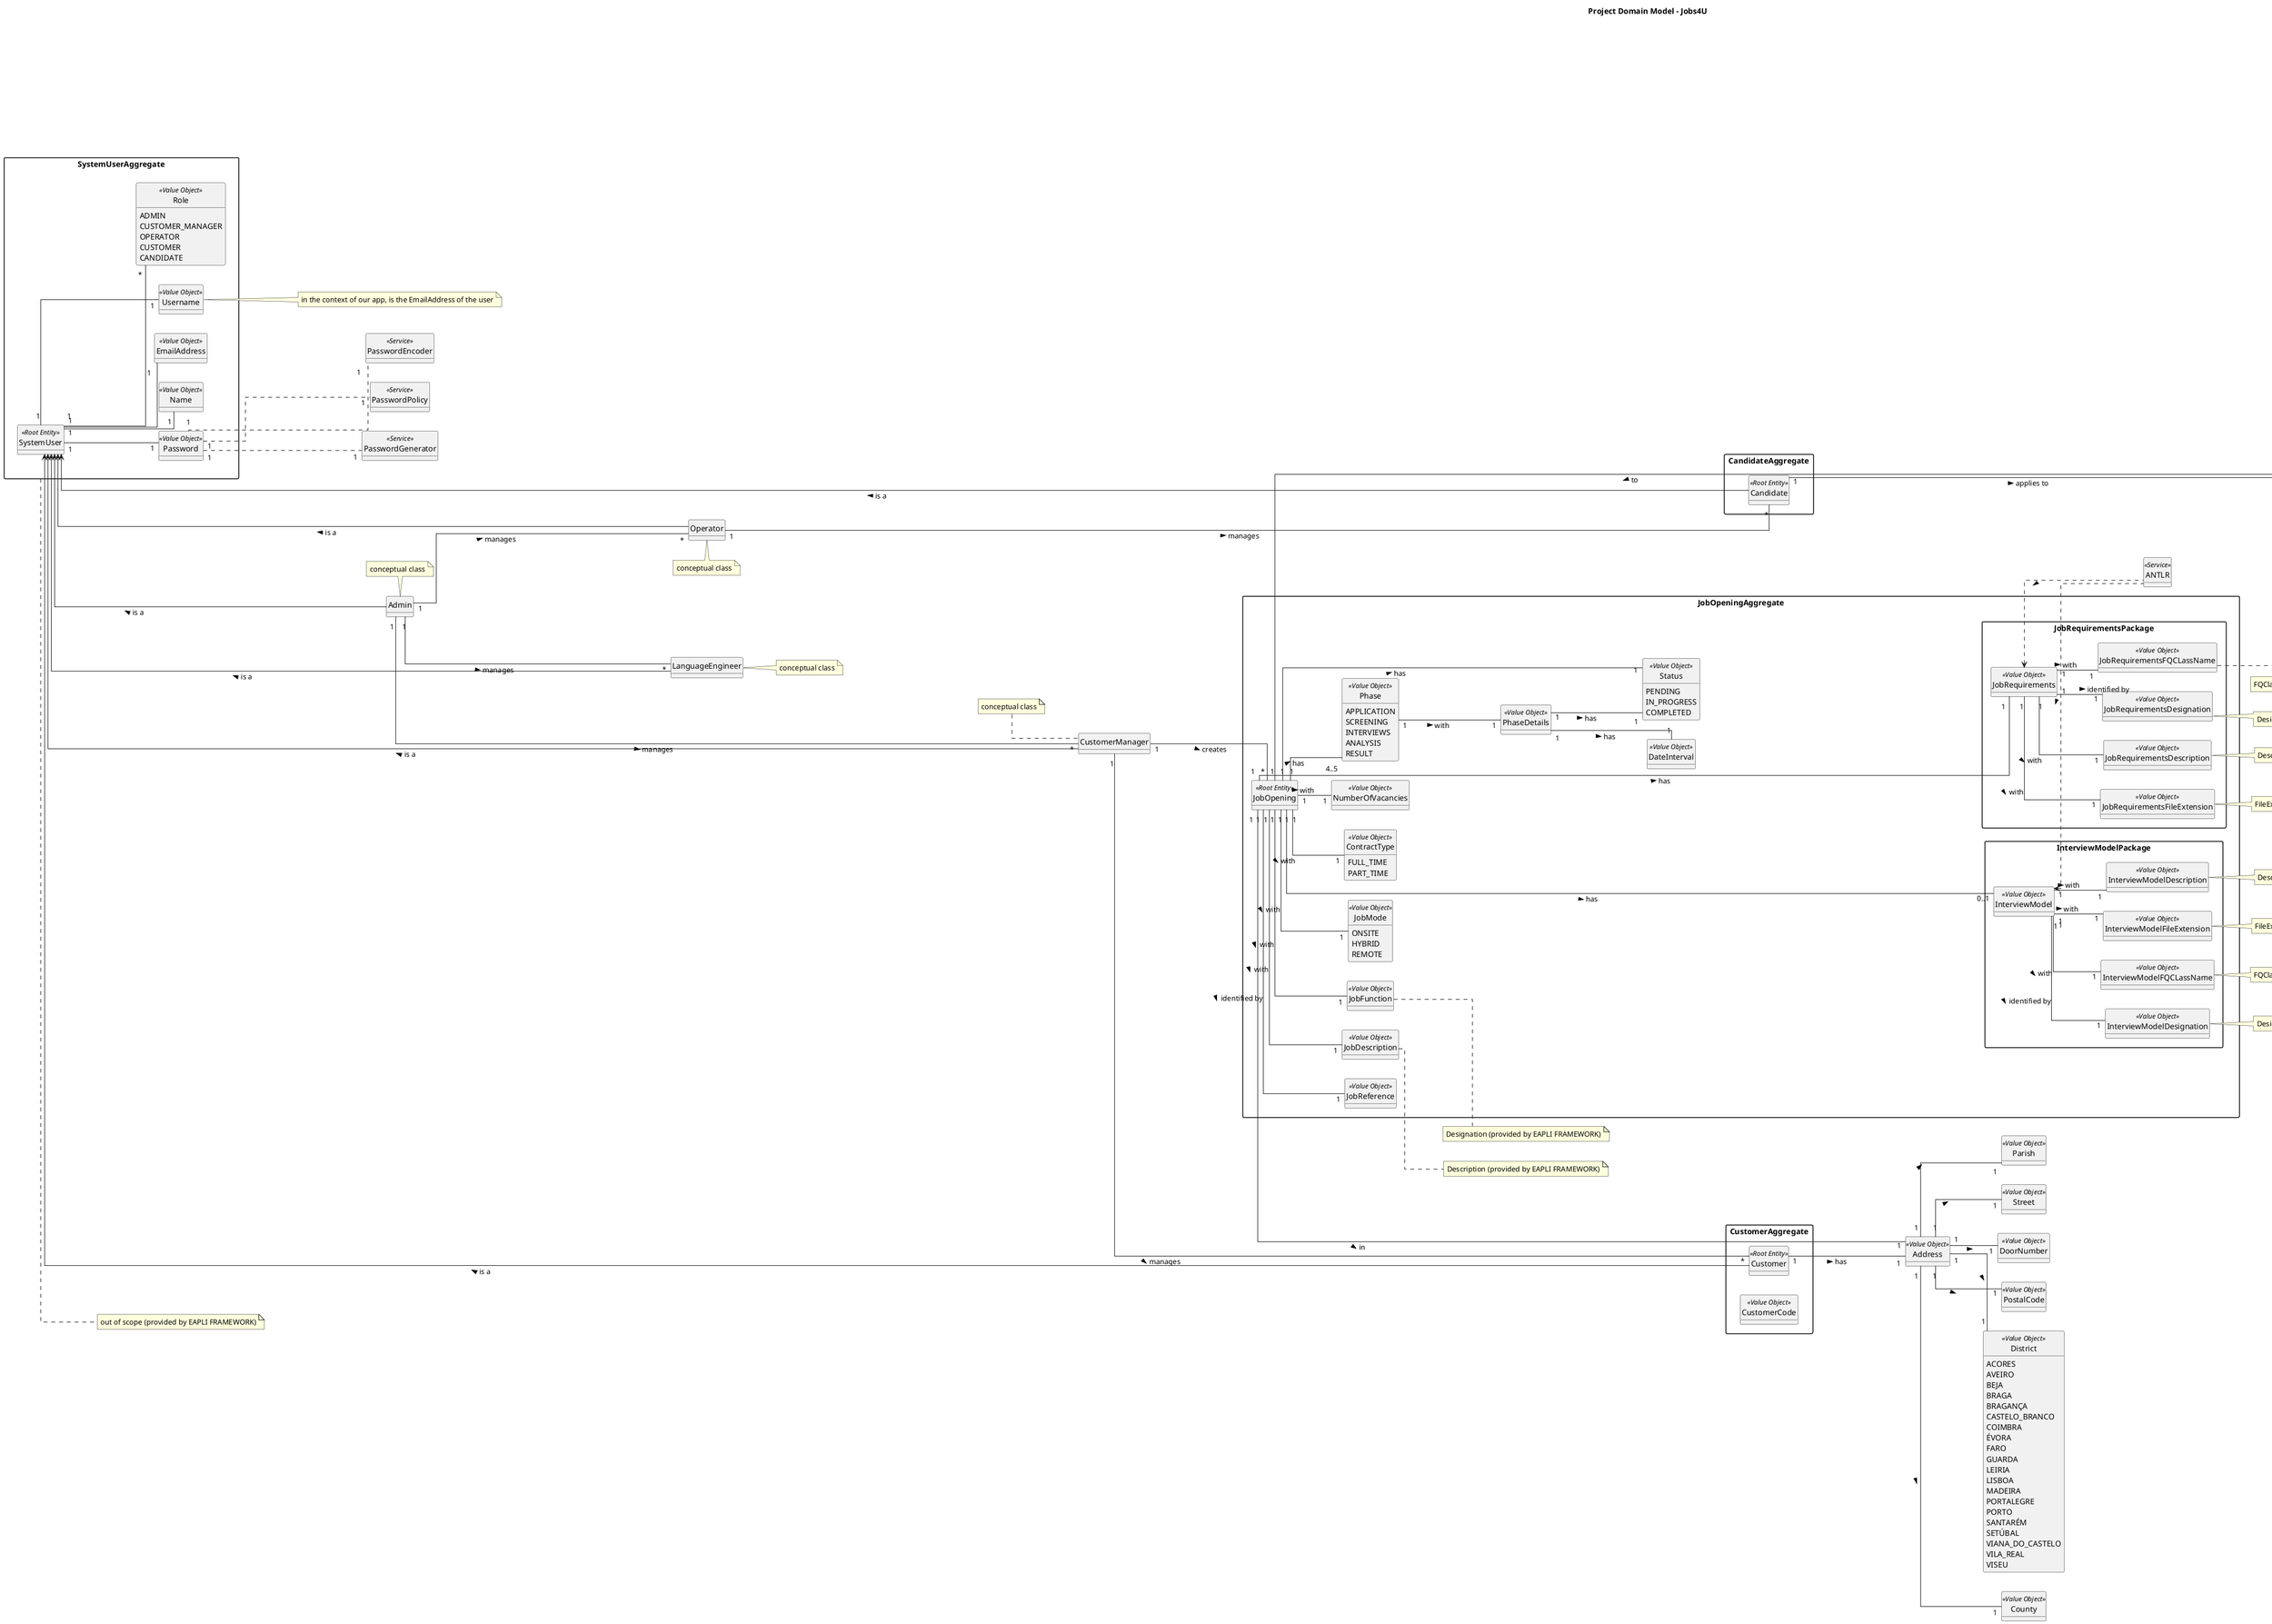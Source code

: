 @startuml
'https://plantuml.com/class-diagram

skinparam packageStyle rectangle
skinparam shadowing false
skinparam classAttributeIconSize 0
skinparam linetype ortho

top to bottom direction
left to right direction

hide methods
hide circle

title Project Domain Model - Jobs4U

package SystemUserAggregate {
    class SystemUser <<Root Entity>>
    class Username <<Value Object>>
    class Name <<Value Object>>
    class EmailAddress <<Value Object>>
    class Password <<Value Object>>
    enum Role <<Value Object>> {
        ADMIN
        CUSTOMER_MANAGER
        OPERATOR
        CUSTOMER
        CANDIDATE
    }
}
class PasswordEncoder <<Service>>
class PasswordPolicy <<Service>>
class PasswordGenerator <<Service>>
note right of SystemUserAggregate: out of scope (provided by EAPLI FRAMEWORK)

class Admin
note top of Admin: conceptual class

class CustomerManager
note left of CustomerManager: conceptual class

class Operator
note bottom of Operator: conceptual class

class LanguageEngineer
note right of LanguageEngineer: conceptual class

package CustomerAggregate {
    class Customer <<Root Entity>>
    class CustomerCode <<Value Object>>
}

package CandidateAggregate {
    class Candidate <<Root Entity>>
}

class Address <<Value Object>>
enum District <<Value Object>> {
    ACORES
    AVEIRO
    BEJA
    BRAGA
    BRAGANÇA
    CASTELO_BRANCO
    COIMBRA
    ÉVORA
    FARO
    GUARDA
    LEIRIA
    LISBOA
    MADEIRA
    PORTALEGRE
    PORTO
    SANTARÉM
    SETÚBAL
    VIANA_DO_CASTELO
    VILA_REAL
    VISEU
}
class County <<Value Object>>
class Parish <<Value Object>>
class Street <<Value Object>>
class DoorNumber <<Value Object>>
class PostalCode <<Value Object>>

package JobOpeningAggregate {
    class JobOpening <<Root Entity>>
    class JobReference <<Value Object>>
    class JobDescription <<Value Object>>
    class JobFunction <<Value Object>>
    enum JobMode <<Value Object>> {
        ONSITE
        HYBRID
        REMOTE
    }
    class ContractType <<Value Object>> {
        FULL_TIME
        PART_TIME
    }
    class NumberOfVacancies <<Value Object>>
    enum Phase <<Value Object>> {
        APPLICATION
        SCREENING
        INTERVIEWS
        ANALYSIS
        RESULT
    }
    class PhaseDetails <<Value Object>>
    class DateInterval <<Value Object>>
    enum Status <<Value Object>> {
        PENDING
        IN_PROGRESS
        COMPLETED
    }
    package InterviewModelPackage {
        class InterviewModel <<Value Object>>
        class InterviewModelDesignation <<Value Object>>
        class InterviewModelDescription <<Value Object>>
        class InterviewModelFileExtension <<Value Object>>
        class InterviewModelFQCLassName <<Value Object>>
    }
    package JobRequirementsPackage {
        class JobRequirements <<Value Object>>
        class JobRequirementsDesignation <<Value Object>>
        class JobRequirementsDescription <<Value Object>>
        class JobRequirementsFileExtension <<Value Object>>
        class JobRequirementsFQCLassName <<Value Object>>
    }
}
note right of JobFunction: Designation (provided by EAPLI FRAMEWORK)
note right of JobDescription: Description (provided by EAPLI FRAMEWORK)
note right of InterviewModelDesignation: Designation (provided by EAPLI FRAMEWORK)
note right of InterviewModelDescription: Description (provided by EAPLI FRAMEWORK)
note right of InterviewModelFileExtension: FileExtension (provided by EAPLI FRAMEWORK)
note right of InterviewModelFQCLassName: FQClassName (provided by EAPLI FRAMEWORK)
note right of JobRequirementsDesignation: Designation (provided by EAPLI FRAMEWORK)
note right of JobRequirementsDescription: Description (provided by EAPLI FRAMEWORK)
note right of JobRequirementsFileExtension: FileExtension (provided by EAPLI FRAMEWORK)
note right of JobRequirementsFQCLassName: FQClassName (provided by EAPLI FRAMEWORK)

package JobApplicationAggregate {
    class JobApplication <<Root Entity>>
    class JobApplicationReference <<Value Object>>
    enum JobApplicationStatus <<Value Object>> {
        PENDING
        APPROVED
        REJECTED
    }
    class Rank <<Value Object>>
    class RankValue <<Value Object>>
    enum RankStatus <<Value Object>> {
        PENDING
        RANKED
        UNRANKED
    }
    class CurriculumVitae <<Value Object>>
    class PhoneNumber <<Value Object>>
    class JobApplicationEmail <<Value Object>>
    class JobApplicationBigFile <<Value Object>>
    class JobApplicationAdditionalData <<Value Object>>
    package InterviewPackage {
        class Interview <<Value Object>>
        class InterviewDate <<Value Object>>
        class InterviewName <<Value Object>>
        class InterviewDescription <<Value Object>>
        class InterviewGrade <<Value Object>>
    }
    package ApplicationRequirementsPackage {
        class ApplicationRequirements <<Value Object>>
        class ApplicationRequirementsDesignation <<Value Object>>
        class ApplicationRequirementsDescription <<Value Object>>
        enum ApplicationRequirementsStatus <<Value Object>> {
            PENDING
            APPROVED
            REJECTED
        }
    }
}
note right of JobApplicationStatus: ApprovalStatus (provided by EAPLI FRAMEWORK)
note right of InterviewName: Designation (provided by EAPLI FRAMEWORK)
note right of InterviewDescription: Description (provided by EAPLI FRAMEWORK)
note right of ApplicationRequirementsStatus: ApprovalStatus (provided by EAPLI FRAMEWORK)

class ApplicationsFileBot <<Service>>

class ANTLR <<Service>>

SystemUser "1" -- "1" Name
SystemUser "1" -- "1" Username
SystemUser "1" -- "1" EmailAddress
SystemUser "1" -- "1" Password
SystemUser "1" -- "*" Role
note right of Username: in the context of our app, is the EmailAddress of the user

Password "1" -. "1" PasswordEncoder
Password "1" -. "1" PasswordPolicy
Password "1" -. "1" PasswordGenerator

SystemUser <--- Admin : is a <
SystemUser <--- CustomerManager : is a <
SystemUser <--- Operator : is a <
SystemUser <--- LanguageEngineer : is a <
SystemUser <--- Customer : is a <
SystemUser <--- Candidate : is a <

Admin "1" ------------ "*" CustomerManager : manages >
Admin "1" ------ "*" Operator : manages >
Admin "1" ------ "*" LanguageEngineer : manages >

CustomerManager "1" -------- "*" Customer : manages >

Operator "1" -------------- "*" Candidate : manages >

Candidate "1" ------- "*" JobApplication : applies to >

CustomerManager "1" -- "*" JobOpening : creates >

Customer "1" ---- "1" Address : has >

Address "1" -- "1" District : >
Address "1" -- "1" County : >
Address "1" -- "1" Parish : >
Address "1" -- "1" Street : >
Address "1" -- "1" DoorNumber : >
Address "1" -- "1" PostalCode : >

JobOpening "1" -------- "1" Address : in >
JobOpening "1" ------- "*" JobApplication : to <
JobOpening "1" --------- "0..1" InterviewModel : has >
JobOpening "1" --------- "1" JobRequirements : has >
JobOpening "1" -- "1" JobReference : identified by >
JobOpening "1" -- "1" JobFunction : with >
JobOpening "1" -- "1" JobDescription : with >
JobOpening "1" -- "1" ContractType : with >
JobOpening "1" -- "1" JobMode : with >
JobOpening "1" -- "1" NumberOfVacancies : with >
JobOpening "1" -- "1" Status : has >
JobOpening "1" -- "4..5" Phase : has >

Phase "1" -- "1" PhaseDetails : with >
PhaseDetails "1" -- "1" Status : has >
PhaseDetails "1" -- "1" DateInterval : has >

JobApplication "1" -- "1" JobApplicationReference : identified by >
JobApplication "1" -- "1" JobApplicationStatus : with >
JobApplication "1" -- "1" CurriculumVitae : of <
JobApplication "1" -- "1" PhoneNumber : with >
JobApplication "1" ---- "0..1" Interview : has >
JobApplication "1" -- "1" Rank : with >
JobApplication "1" -- "1" JobApplicationEmail : with >
JobApplication "1" -- "1" JobApplicationBigFile : with >
JobApplication "1" -- "1" JobApplicationAdditionalData : with >
JobApplication "1" -- "1" ApplicationRequirements : with >

Interview "1" -- "1" InterviewDate : on >
Interview "1" -- "1" InterviewName : identified by >
Interview "1" -- "1" InterviewDescription : with >
Interview "1" -- "1" InterviewGrade : with >

ApplicationRequirements "1" -- "1" ApplicationRequirementsDesignation : identified by >
ApplicationRequirements "1" -- "1" ApplicationRequirementsDescription : with >
ApplicationRequirements "1" -- "1" ApplicationRequirementsStatus : with >

JobApplication <-. ApplicationsFileBot : <

Rank "1" -- "1" RankValue : with >
Rank "1" -- "1" RankStatus : with >

InterviewModel "1" -- "1" InterviewModelDesignation : identified by >
InterviewModel "1" -- "1" InterviewModelDescription : with >
InterviewModel "1" -- "1" InterviewModelFileExtension : with >
InterviewModel "1" -- "1" InterviewModelFQCLassName : with >

JobRequirements "1" -- "1" JobRequirementsDesignation : identified by >
JobRequirements "1" -- "1" JobRequirementsDescription : with >
JobRequirements "1" -- "1" JobRequirementsFileExtension : with >
JobRequirements "1" -- "1" JobRequirementsFQCLassName : with >

InterviewModel <-. ANTLR : <
JobRequirements <-. ANTLR : <

@enduml